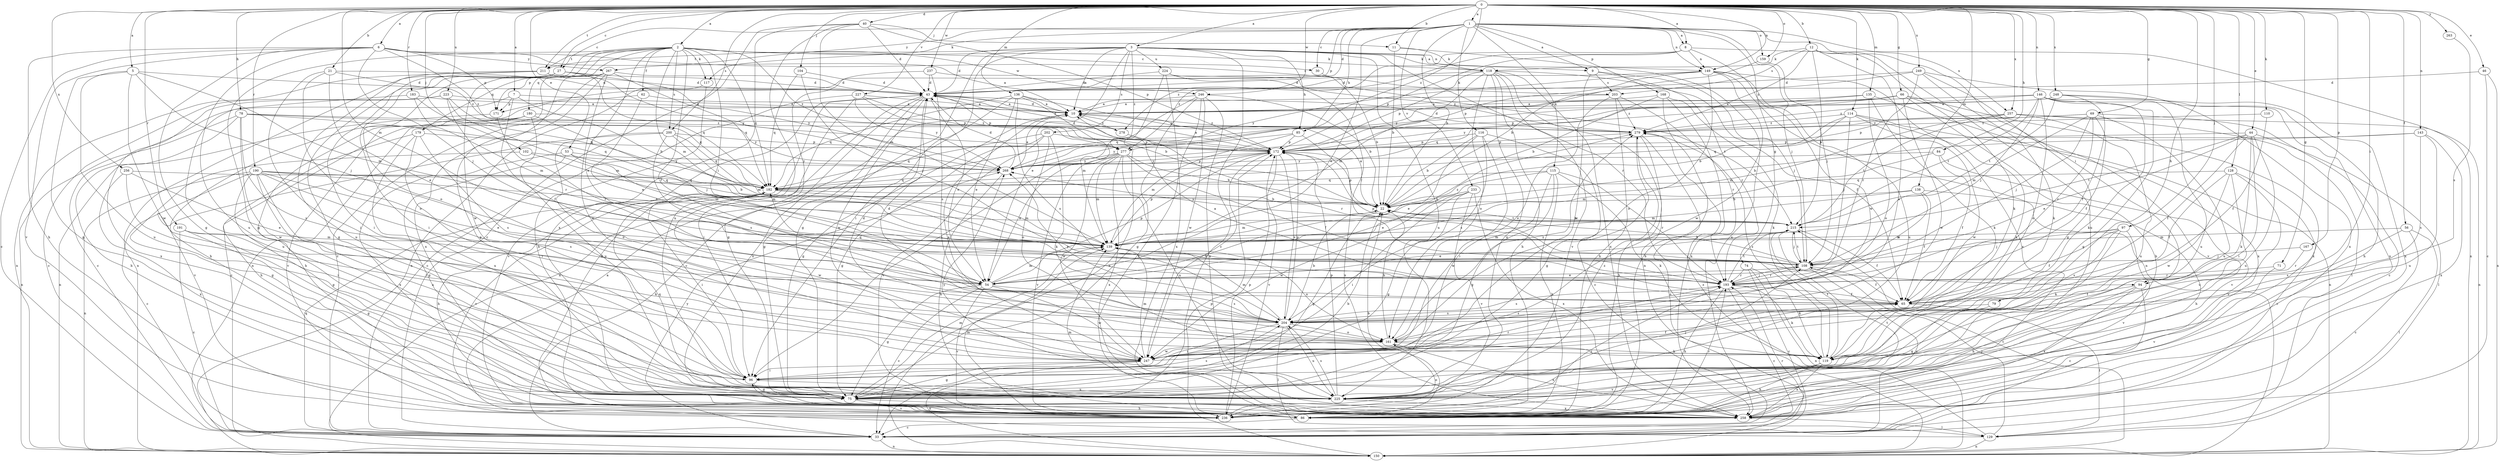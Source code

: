 strict digraph  {
0;
1;
2;
3;
5;
6;
7;
8;
9;
10;
11;
12;
21;
22;
27;
30;
33;
40;
43;
44;
46;
53;
54;
56;
62;
65;
66;
69;
71;
74;
75;
78;
79;
84;
85;
86;
94;
96;
97;
102;
104;
108;
110;
114;
115;
116;
117;
118;
119;
128;
129;
135;
136;
138;
139;
143;
146;
149;
150;
159;
161;
167;
168;
171;
172;
179;
180;
182;
183;
190;
191;
193;
200;
202;
203;
204;
211;
215;
223;
224;
225;
227;
233;
236;
237;
246;
247;
248;
249;
256;
257;
258;
263;
267;
268;
277;
278;
279;
0 -> 1  [label=a];
0 -> 2  [label=a];
0 -> 3  [label=a];
0 -> 5  [label=a];
0 -> 6  [label=a];
0 -> 7  [label=a];
0 -> 8  [label=a];
0 -> 11  [label=b];
0 -> 12  [label=b];
0 -> 21  [label=b];
0 -> 27  [label=c];
0 -> 40  [label=d];
0 -> 44  [label=e];
0 -> 46  [label=e];
0 -> 53  [label=e];
0 -> 56  [label=f];
0 -> 66  [label=g];
0 -> 69  [label=g];
0 -> 71  [label=g];
0 -> 78  [label=h];
0 -> 79  [label=h];
0 -> 84  [label=h];
0 -> 94  [label=i];
0 -> 97  [label=j];
0 -> 102  [label=j];
0 -> 104  [label=j];
0 -> 110  [label=k];
0 -> 114  [label=k];
0 -> 128  [label=l];
0 -> 135  [label=m];
0 -> 136  [label=m];
0 -> 138  [label=m];
0 -> 139  [label=m];
0 -> 143  [label=n];
0 -> 146  [label=n];
0 -> 149  [label=n];
0 -> 159  [label=o];
0 -> 167  [label=p];
0 -> 183  [label=r];
0 -> 190  [label=r];
0 -> 191  [label=r];
0 -> 200  [label=s];
0 -> 211  [label=t];
0 -> 223  [label=u];
0 -> 227  [label=v];
0 -> 237  [label=w];
0 -> 246  [label=w];
0 -> 248  [label=x];
0 -> 249  [label=x];
0 -> 256  [label=x];
0 -> 257  [label=x];
0 -> 263  [label=y];
0 -> 277  [label=z];
1 -> 8  [label=a];
1 -> 9  [label=a];
1 -> 22  [label=b];
1 -> 27  [label=c];
1 -> 30  [label=c];
1 -> 43  [label=d];
1 -> 54  [label=e];
1 -> 74  [label=g];
1 -> 85  [label=h];
1 -> 94  [label=i];
1 -> 108  [label=j];
1 -> 115  [label=k];
1 -> 116  [label=k];
1 -> 117  [label=k];
1 -> 149  [label=n];
1 -> 159  [label=o];
1 -> 168  [label=p];
1 -> 171  [label=p];
1 -> 233  [label=v];
1 -> 257  [label=x];
1 -> 267  [label=y];
2 -> 30  [label=c];
2 -> 54  [label=e];
2 -> 62  [label=f];
2 -> 65  [label=f];
2 -> 75  [label=g];
2 -> 94  [label=i];
2 -> 117  [label=k];
2 -> 118  [label=k];
2 -> 139  [label=m];
2 -> 161  [label=o];
2 -> 171  [label=p];
2 -> 179  [label=q];
2 -> 180  [label=q];
2 -> 182  [label=q];
2 -> 200  [label=s];
2 -> 211  [label=t];
2 -> 246  [label=w];
2 -> 277  [label=z];
3 -> 9  [label=a];
3 -> 10  [label=a];
3 -> 33  [label=c];
3 -> 43  [label=d];
3 -> 54  [label=e];
3 -> 75  [label=g];
3 -> 85  [label=h];
3 -> 96  [label=i];
3 -> 118  [label=k];
3 -> 149  [label=n];
3 -> 193  [label=r];
3 -> 202  [label=s];
3 -> 211  [label=t];
3 -> 224  [label=u];
3 -> 225  [label=u];
3 -> 277  [label=z];
5 -> 43  [label=d];
5 -> 75  [label=g];
5 -> 108  [label=j];
5 -> 139  [label=m];
5 -> 225  [label=u];
5 -> 247  [label=w];
6 -> 10  [label=a];
6 -> 33  [label=c];
6 -> 75  [label=g];
6 -> 86  [label=h];
6 -> 108  [label=j];
6 -> 171  [label=p];
6 -> 203  [label=s];
6 -> 225  [label=u];
6 -> 236  [label=v];
6 -> 267  [label=y];
6 -> 277  [label=z];
7 -> 10  [label=a];
7 -> 22  [label=b];
7 -> 33  [label=c];
7 -> 65  [label=f];
7 -> 171  [label=p];
8 -> 149  [label=n];
8 -> 150  [label=n];
8 -> 172  [label=p];
8 -> 247  [label=w];
8 -> 277  [label=z];
8 -> 278  [label=z];
9 -> 108  [label=j];
9 -> 193  [label=r];
9 -> 203  [label=s];
9 -> 247  [label=w];
10 -> 43  [label=d];
10 -> 75  [label=g];
10 -> 278  [label=z];
10 -> 279  [label=z];
11 -> 22  [label=b];
11 -> 118  [label=k];
11 -> 258  [label=x];
12 -> 118  [label=k];
12 -> 119  [label=k];
12 -> 161  [label=o];
12 -> 203  [label=s];
12 -> 215  [label=t];
12 -> 225  [label=u];
12 -> 279  [label=z];
21 -> 43  [label=d];
21 -> 54  [label=e];
21 -> 96  [label=i];
21 -> 161  [label=o];
21 -> 279  [label=z];
22 -> 10  [label=a];
22 -> 75  [label=g];
22 -> 139  [label=m];
22 -> 172  [label=p];
22 -> 215  [label=t];
27 -> 43  [label=d];
27 -> 75  [label=g];
27 -> 96  [label=i];
27 -> 150  [label=n];
27 -> 182  [label=q];
27 -> 247  [label=w];
27 -> 268  [label=y];
30 -> 22  [label=b];
33 -> 150  [label=n];
33 -> 182  [label=q];
33 -> 193  [label=r];
33 -> 268  [label=y];
40 -> 33  [label=c];
40 -> 43  [label=d];
40 -> 139  [label=m];
40 -> 172  [label=p];
40 -> 225  [label=u];
40 -> 258  [label=x];
40 -> 11  [label=j];
43 -> 10  [label=a];
43 -> 54  [label=e];
43 -> 75  [label=g];
43 -> 150  [label=n];
43 -> 172  [label=p];
43 -> 236  [label=v];
43 -> 247  [label=w];
43 -> 258  [label=x];
44 -> 54  [label=e];
44 -> 65  [label=f];
44 -> 96  [label=i];
44 -> 119  [label=k];
44 -> 129  [label=l];
44 -> 172  [label=p];
44 -> 215  [label=t];
44 -> 225  [label=u];
46 -> 33  [label=c];
46 -> 43  [label=d];
46 -> 150  [label=n];
53 -> 75  [label=g];
53 -> 139  [label=m];
53 -> 193  [label=r];
53 -> 258  [label=x];
53 -> 268  [label=y];
54 -> 33  [label=c];
54 -> 75  [label=g];
54 -> 139  [label=m];
54 -> 172  [label=p];
54 -> 182  [label=q];
54 -> 204  [label=s];
54 -> 236  [label=v];
54 -> 247  [label=w];
56 -> 33  [label=c];
56 -> 129  [label=l];
56 -> 139  [label=m];
56 -> 204  [label=s];
62 -> 10  [label=a];
62 -> 54  [label=e];
62 -> 86  [label=h];
65 -> 10  [label=a];
65 -> 129  [label=l];
65 -> 204  [label=s];
66 -> 10  [label=a];
66 -> 86  [label=h];
66 -> 172  [label=p];
66 -> 182  [label=q];
66 -> 236  [label=v];
66 -> 247  [label=w];
66 -> 258  [label=x];
69 -> 33  [label=c];
69 -> 65  [label=f];
69 -> 108  [label=j];
69 -> 139  [label=m];
69 -> 172  [label=p];
69 -> 193  [label=r];
69 -> 225  [label=u];
69 -> 279  [label=z];
71 -> 193  [label=r];
71 -> 236  [label=v];
74 -> 33  [label=c];
74 -> 119  [label=k];
74 -> 150  [label=n];
74 -> 193  [label=r];
75 -> 22  [label=b];
75 -> 86  [label=h];
75 -> 139  [label=m];
75 -> 204  [label=s];
75 -> 236  [label=v];
78 -> 86  [label=h];
78 -> 150  [label=n];
78 -> 182  [label=q];
78 -> 204  [label=s];
78 -> 247  [label=w];
78 -> 268  [label=y];
78 -> 279  [label=z];
79 -> 75  [label=g];
79 -> 204  [label=s];
84 -> 65  [label=f];
84 -> 139  [label=m];
84 -> 236  [label=v];
84 -> 268  [label=y];
85 -> 139  [label=m];
85 -> 172  [label=p];
85 -> 258  [label=x];
85 -> 268  [label=y];
86 -> 22  [label=b];
86 -> 33  [label=c];
86 -> 96  [label=i];
86 -> 139  [label=m];
86 -> 193  [label=r];
94 -> 33  [label=c];
94 -> 65  [label=f];
94 -> 86  [label=h];
94 -> 258  [label=x];
96 -> 75  [label=g];
96 -> 193  [label=r];
96 -> 225  [label=u];
97 -> 65  [label=f];
97 -> 108  [label=j];
97 -> 119  [label=k];
97 -> 139  [label=m];
97 -> 204  [label=s];
97 -> 236  [label=v];
102 -> 75  [label=g];
102 -> 139  [label=m];
102 -> 268  [label=y];
104 -> 43  [label=d];
104 -> 108  [label=j];
104 -> 182  [label=q];
108 -> 22  [label=b];
108 -> 33  [label=c];
108 -> 54  [label=e];
108 -> 65  [label=f];
108 -> 172  [label=p];
108 -> 193  [label=r];
108 -> 215  [label=t];
110 -> 65  [label=f];
110 -> 279  [label=z];
114 -> 22  [label=b];
114 -> 108  [label=j];
114 -> 119  [label=k];
114 -> 150  [label=n];
114 -> 182  [label=q];
114 -> 247  [label=w];
114 -> 279  [label=z];
115 -> 54  [label=e];
115 -> 75  [label=g];
115 -> 86  [label=h];
115 -> 119  [label=k];
115 -> 182  [label=q];
115 -> 193  [label=r];
115 -> 247  [label=w];
116 -> 22  [label=b];
116 -> 33  [label=c];
116 -> 54  [label=e];
116 -> 96  [label=i];
116 -> 172  [label=p];
116 -> 204  [label=s];
117 -> 86  [label=h];
117 -> 150  [label=n];
118 -> 43  [label=d];
118 -> 65  [label=f];
118 -> 86  [label=h];
118 -> 139  [label=m];
118 -> 150  [label=n];
118 -> 161  [label=o];
118 -> 172  [label=p];
118 -> 225  [label=u];
118 -> 236  [label=v];
118 -> 258  [label=x];
119 -> 86  [label=h];
119 -> 215  [label=t];
119 -> 236  [label=v];
119 -> 258  [label=x];
119 -> 279  [label=z];
128 -> 33  [label=c];
128 -> 65  [label=f];
128 -> 182  [label=q];
128 -> 225  [label=u];
128 -> 236  [label=v];
128 -> 247  [label=w];
129 -> 10  [label=a];
129 -> 108  [label=j];
129 -> 150  [label=n];
129 -> 279  [label=z];
135 -> 10  [label=a];
135 -> 119  [label=k];
135 -> 161  [label=o];
135 -> 182  [label=q];
135 -> 258  [label=x];
136 -> 10  [label=a];
136 -> 33  [label=c];
136 -> 54  [label=e];
136 -> 139  [label=m];
136 -> 172  [label=p];
136 -> 182  [label=q];
136 -> 204  [label=s];
138 -> 22  [label=b];
138 -> 65  [label=f];
138 -> 86  [label=h];
138 -> 139  [label=m];
138 -> 193  [label=r];
139 -> 108  [label=j];
139 -> 161  [label=o];
139 -> 172  [label=p];
139 -> 279  [label=z];
143 -> 22  [label=b];
143 -> 172  [label=p];
143 -> 204  [label=s];
143 -> 225  [label=u];
143 -> 258  [label=x];
146 -> 10  [label=a];
146 -> 75  [label=g];
146 -> 108  [label=j];
146 -> 119  [label=k];
146 -> 161  [label=o];
146 -> 215  [label=t];
146 -> 225  [label=u];
146 -> 258  [label=x];
146 -> 279  [label=z];
149 -> 43  [label=d];
149 -> 150  [label=n];
149 -> 161  [label=o];
149 -> 172  [label=p];
149 -> 225  [label=u];
149 -> 247  [label=w];
149 -> 258  [label=x];
149 -> 268  [label=y];
150 -> 172  [label=p];
150 -> 215  [label=t];
159 -> 22  [label=b];
159 -> 108  [label=j];
161 -> 22  [label=b];
161 -> 43  [label=d];
161 -> 119  [label=k];
161 -> 247  [label=w];
161 -> 258  [label=x];
161 -> 279  [label=z];
167 -> 108  [label=j];
167 -> 193  [label=r];
168 -> 10  [label=a];
168 -> 22  [label=b];
168 -> 86  [label=h];
168 -> 119  [label=k];
168 -> 258  [label=x];
171 -> 150  [label=n];
171 -> 193  [label=r];
172 -> 10  [label=a];
172 -> 43  [label=d];
172 -> 204  [label=s];
172 -> 236  [label=v];
172 -> 247  [label=w];
172 -> 268  [label=y];
179 -> 86  [label=h];
179 -> 96  [label=i];
179 -> 172  [label=p];
179 -> 204  [label=s];
179 -> 225  [label=u];
180 -> 33  [label=c];
180 -> 86  [label=h];
180 -> 108  [label=j];
180 -> 225  [label=u];
180 -> 236  [label=v];
180 -> 279  [label=z];
182 -> 22  [label=b];
182 -> 86  [label=h];
182 -> 96  [label=i];
182 -> 139  [label=m];
182 -> 236  [label=v];
182 -> 247  [label=w];
183 -> 10  [label=a];
183 -> 139  [label=m];
183 -> 182  [label=q];
183 -> 225  [label=u];
190 -> 22  [label=b];
190 -> 33  [label=c];
190 -> 54  [label=e];
190 -> 75  [label=g];
190 -> 96  [label=i];
190 -> 150  [label=n];
190 -> 182  [label=q];
190 -> 204  [label=s];
190 -> 215  [label=t];
190 -> 225  [label=u];
191 -> 33  [label=c];
191 -> 75  [label=g];
191 -> 119  [label=k];
191 -> 139  [label=m];
193 -> 33  [label=c];
193 -> 65  [label=f];
193 -> 86  [label=h];
193 -> 108  [label=j];
193 -> 119  [label=k];
193 -> 204  [label=s];
193 -> 215  [label=t];
200 -> 139  [label=m];
200 -> 161  [label=o];
200 -> 172  [label=p];
200 -> 182  [label=q];
200 -> 204  [label=s];
200 -> 236  [label=v];
202 -> 75  [label=g];
202 -> 119  [label=k];
202 -> 161  [label=o];
202 -> 172  [label=p];
202 -> 182  [label=q];
202 -> 236  [label=v];
203 -> 10  [label=a];
203 -> 86  [label=h];
203 -> 161  [label=o];
203 -> 193  [label=r];
203 -> 279  [label=z];
204 -> 22  [label=b];
204 -> 43  [label=d];
204 -> 96  [label=i];
204 -> 129  [label=l];
204 -> 139  [label=m];
204 -> 161  [label=o];
204 -> 172  [label=p];
204 -> 225  [label=u];
204 -> 268  [label=y];
211 -> 43  [label=d];
211 -> 96  [label=i];
211 -> 150  [label=n];
211 -> 225  [label=u];
211 -> 268  [label=y];
215 -> 22  [label=b];
215 -> 54  [label=e];
215 -> 65  [label=f];
215 -> 108  [label=j];
215 -> 139  [label=m];
215 -> 268  [label=y];
223 -> 10  [label=a];
223 -> 33  [label=c];
223 -> 139  [label=m];
223 -> 182  [label=q];
223 -> 193  [label=r];
223 -> 258  [label=x];
224 -> 43  [label=d];
224 -> 150  [label=n];
224 -> 193  [label=r];
224 -> 215  [label=t];
224 -> 258  [label=x];
225 -> 108  [label=j];
225 -> 172  [label=p];
225 -> 182  [label=q];
225 -> 204  [label=s];
225 -> 258  [label=x];
225 -> 268  [label=y];
225 -> 279  [label=z];
227 -> 10  [label=a];
227 -> 22  [label=b];
227 -> 33  [label=c];
227 -> 96  [label=i];
227 -> 172  [label=p];
227 -> 268  [label=y];
233 -> 22  [label=b];
233 -> 75  [label=g];
233 -> 96  [label=i];
233 -> 236  [label=v];
233 -> 247  [label=w];
233 -> 258  [label=x];
236 -> 43  [label=d];
236 -> 139  [label=m];
236 -> 161  [label=o];
236 -> 172  [label=p];
236 -> 193  [label=r];
236 -> 215  [label=t];
237 -> 43  [label=d];
237 -> 75  [label=g];
237 -> 204  [label=s];
237 -> 279  [label=z];
246 -> 10  [label=a];
246 -> 22  [label=b];
246 -> 75  [label=g];
246 -> 96  [label=i];
246 -> 236  [label=v];
246 -> 247  [label=w];
246 -> 258  [label=x];
247 -> 10  [label=a];
247 -> 65  [label=f];
247 -> 75  [label=g];
247 -> 96  [label=i];
247 -> 139  [label=m];
247 -> 150  [label=n];
248 -> 10  [label=a];
248 -> 65  [label=f];
248 -> 86  [label=h];
248 -> 215  [label=t];
248 -> 258  [label=x];
248 -> 268  [label=y];
249 -> 43  [label=d];
249 -> 75  [label=g];
249 -> 119  [label=k];
249 -> 193  [label=r];
249 -> 258  [label=x];
249 -> 268  [label=y];
256 -> 54  [label=e];
256 -> 96  [label=i];
256 -> 182  [label=q];
256 -> 258  [label=x];
257 -> 129  [label=l];
257 -> 139  [label=m];
257 -> 150  [label=n];
257 -> 215  [label=t];
257 -> 225  [label=u];
257 -> 279  [label=z];
258 -> 129  [label=l];
263 -> 204  [label=s];
267 -> 33  [label=c];
267 -> 43  [label=d];
267 -> 75  [label=g];
267 -> 150  [label=n];
267 -> 182  [label=q];
267 -> 247  [label=w];
267 -> 258  [label=x];
268 -> 10  [label=a];
268 -> 43  [label=d];
268 -> 86  [label=h];
268 -> 172  [label=p];
268 -> 182  [label=q];
277 -> 22  [label=b];
277 -> 54  [label=e];
277 -> 65  [label=f];
277 -> 139  [label=m];
277 -> 225  [label=u];
277 -> 236  [label=v];
277 -> 247  [label=w];
277 -> 258  [label=x];
277 -> 268  [label=y];
278 -> 43  [label=d];
278 -> 193  [label=r];
279 -> 43  [label=d];
279 -> 75  [label=g];
279 -> 86  [label=h];
279 -> 150  [label=n];
279 -> 172  [label=p];
}
